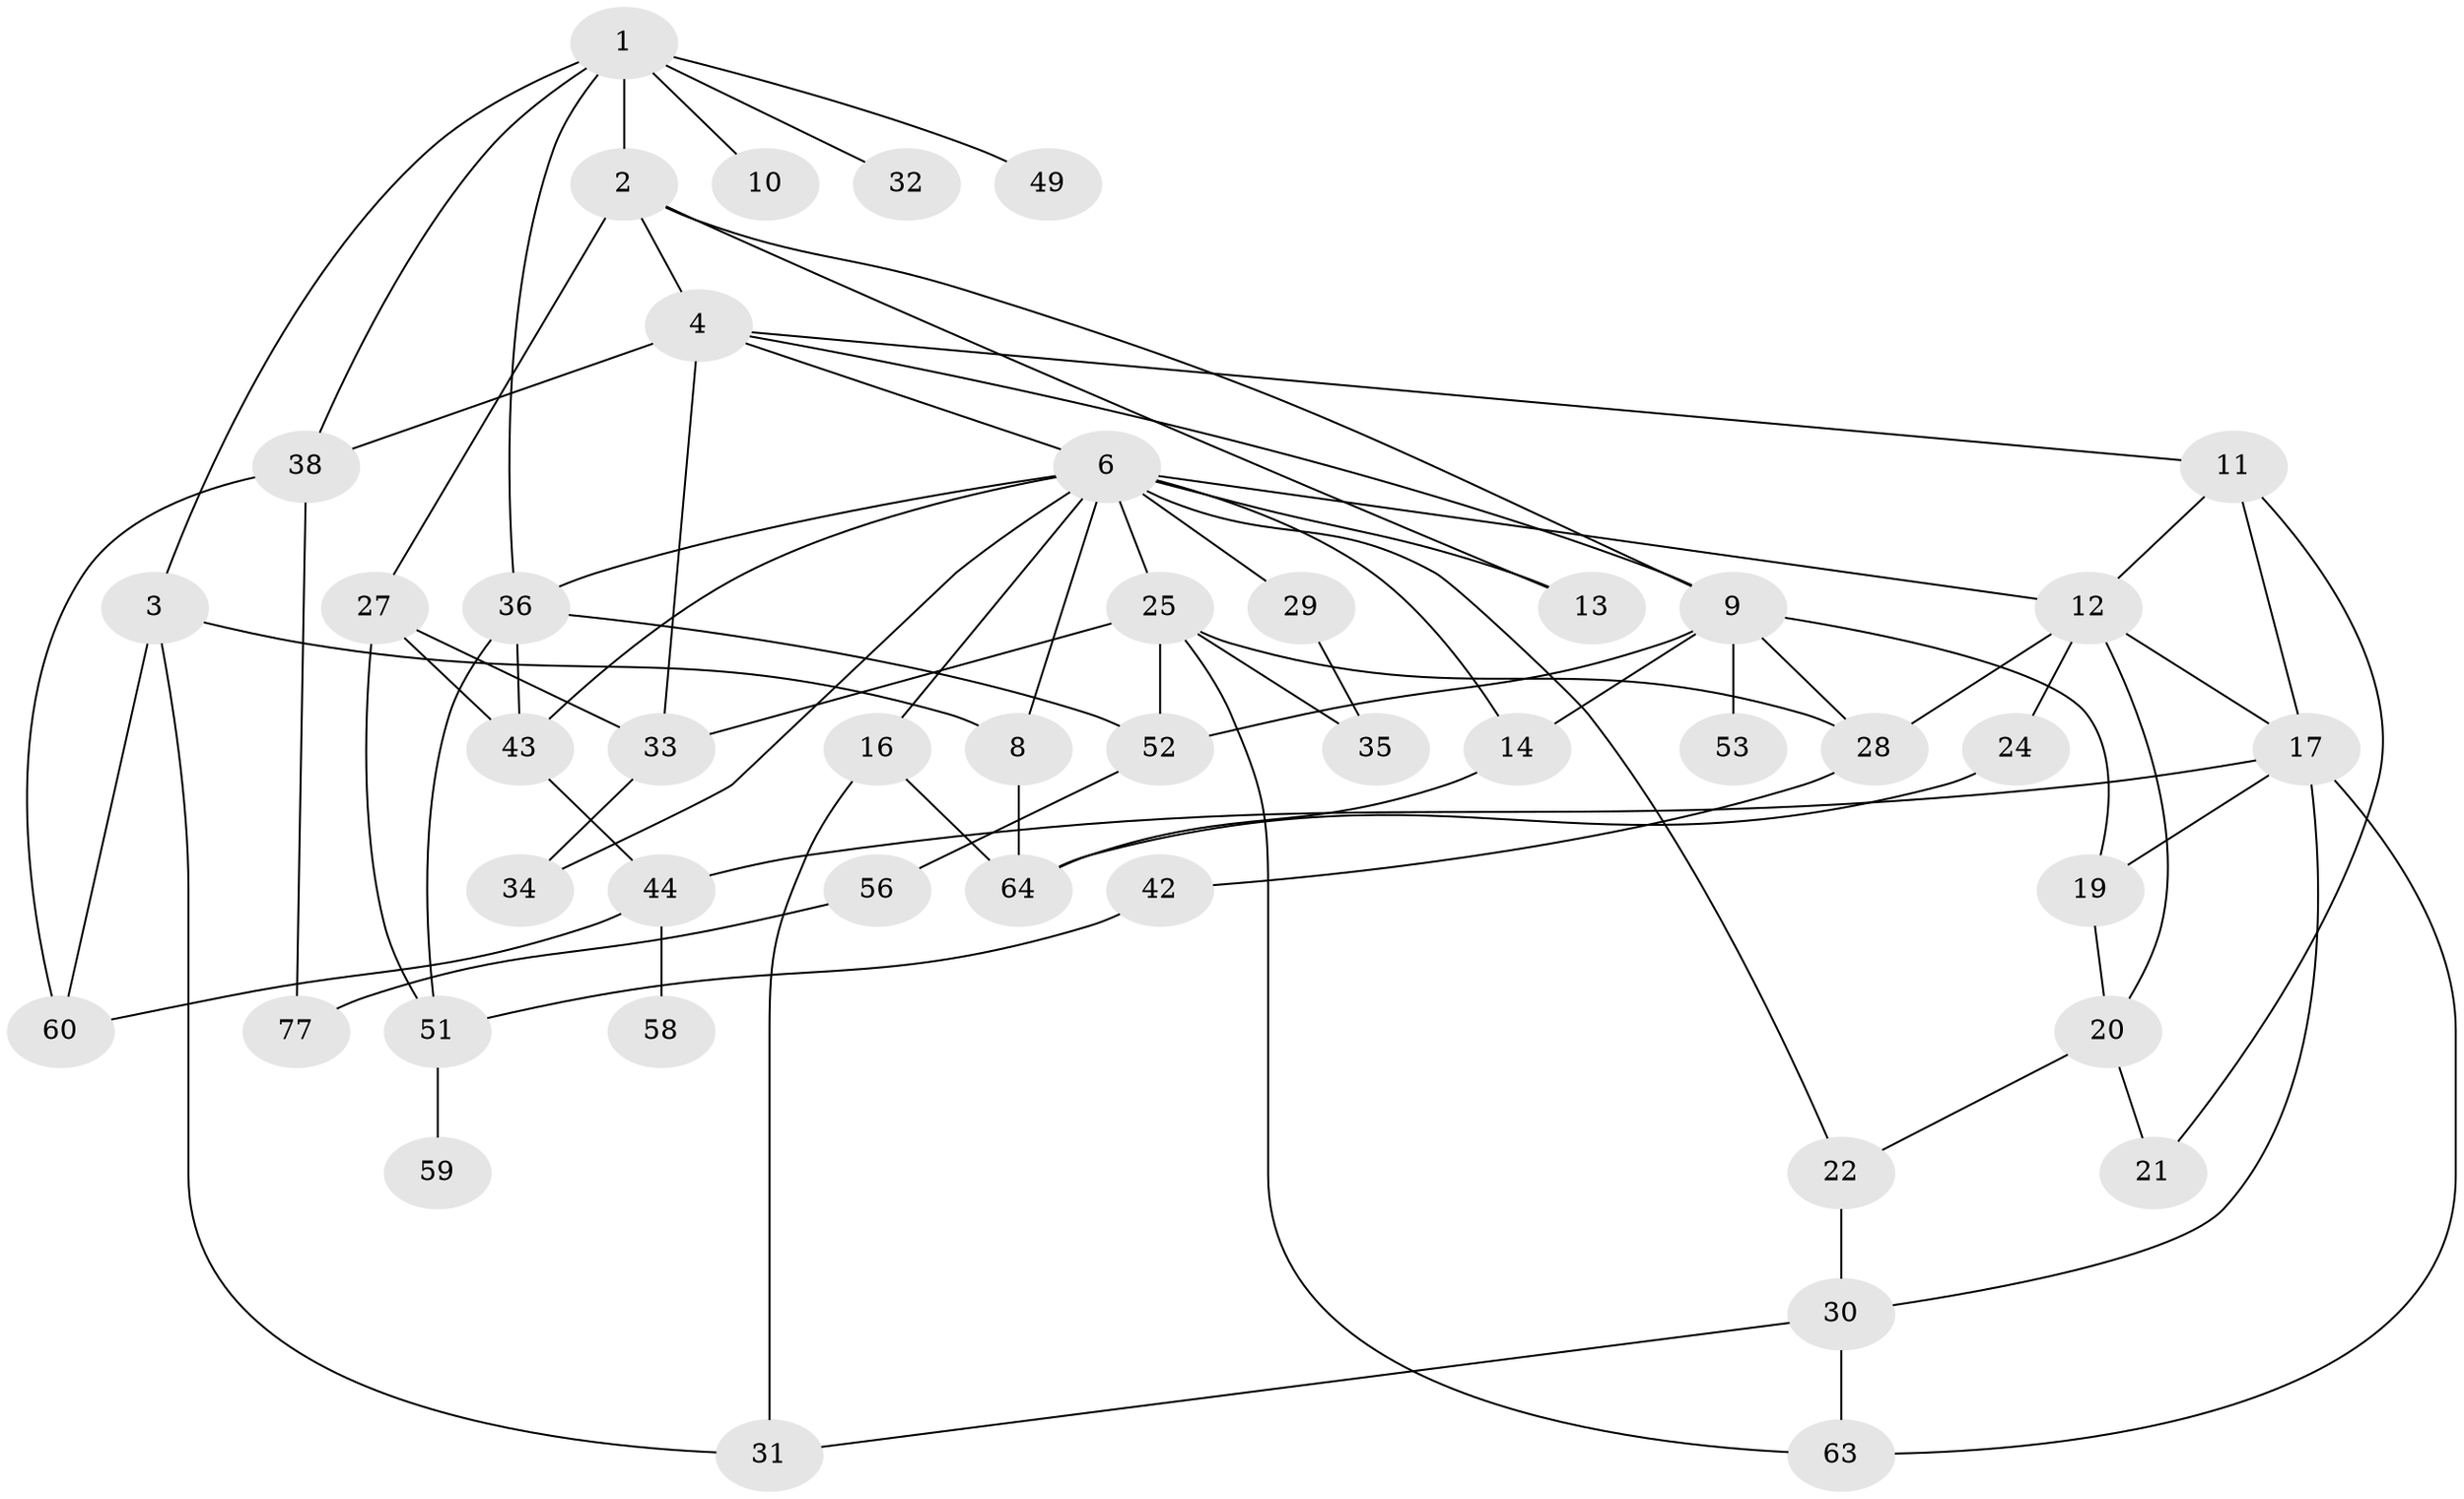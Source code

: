 // Generated by graph-tools (version 1.1) at 2025/51/02/27/25 19:51:37]
// undirected, 45 vertices, 80 edges
graph export_dot {
graph [start="1"]
  node [color=gray90,style=filled];
  1 [super="+62"];
  2 [super="+39"];
  3 [super="+7"];
  4 [super="+5"];
  6 [super="+15"];
  8 [super="+75"];
  9 [super="+41"];
  10;
  11 [super="+18"];
  12 [super="+45"];
  13 [super="+70"];
  14;
  16 [super="+26"];
  17 [super="+61"];
  19 [super="+73"];
  20 [super="+71"];
  21 [super="+23"];
  22 [super="+66"];
  24;
  25 [super="+54"];
  27 [super="+47"];
  28;
  29 [super="+74"];
  30 [super="+76"];
  31 [super="+40"];
  32;
  33 [super="+37"];
  34;
  35;
  36 [super="+69"];
  38 [super="+48"];
  42;
  43 [super="+46"];
  44 [super="+50"];
  49;
  51 [super="+55"];
  52 [super="+57"];
  53 [super="+65"];
  56 [super="+78"];
  58;
  59;
  60 [super="+68"];
  63 [super="+67"];
  64 [super="+72"];
  77;
  1 -- 2;
  1 -- 3;
  1 -- 10;
  1 -- 32;
  1 -- 49;
  1 -- 36;
  1 -- 38;
  2 -- 4;
  2 -- 9;
  2 -- 27;
  2 -- 13;
  3 -- 31;
  3 -- 60;
  3 -- 8;
  4 -- 11;
  4 -- 38 [weight=2];
  4 -- 33;
  4 -- 6;
  4 -- 9;
  6 -- 12;
  6 -- 13;
  6 -- 14;
  6 -- 25;
  6 -- 29;
  6 -- 22;
  6 -- 16;
  6 -- 34;
  6 -- 36;
  6 -- 43;
  6 -- 8;
  8 -- 64;
  9 -- 53;
  9 -- 28;
  9 -- 52;
  9 -- 19;
  9 -- 14;
  11 -- 17;
  11 -- 21;
  11 -- 12;
  12 -- 20;
  12 -- 24;
  12 -- 28;
  12 -- 17;
  14 -- 64;
  16 -- 64;
  16 -- 31;
  17 -- 19;
  17 -- 44;
  17 -- 30;
  17 -- 63;
  19 -- 20;
  20 -- 22;
  20 -- 21;
  22 -- 30;
  24 -- 64;
  25 -- 28;
  25 -- 33;
  25 -- 35;
  25 -- 52;
  25 -- 63;
  27 -- 33;
  27 -- 51;
  27 -- 43;
  28 -- 42;
  29 -- 35;
  30 -- 63;
  30 -- 31;
  33 -- 34;
  36 -- 43;
  36 -- 52;
  36 -- 51;
  38 -- 77;
  38 -- 60 [weight=2];
  42 -- 51;
  43 -- 44;
  44 -- 58;
  44 -- 60;
  51 -- 59;
  52 -- 56;
  56 -- 77;
}
